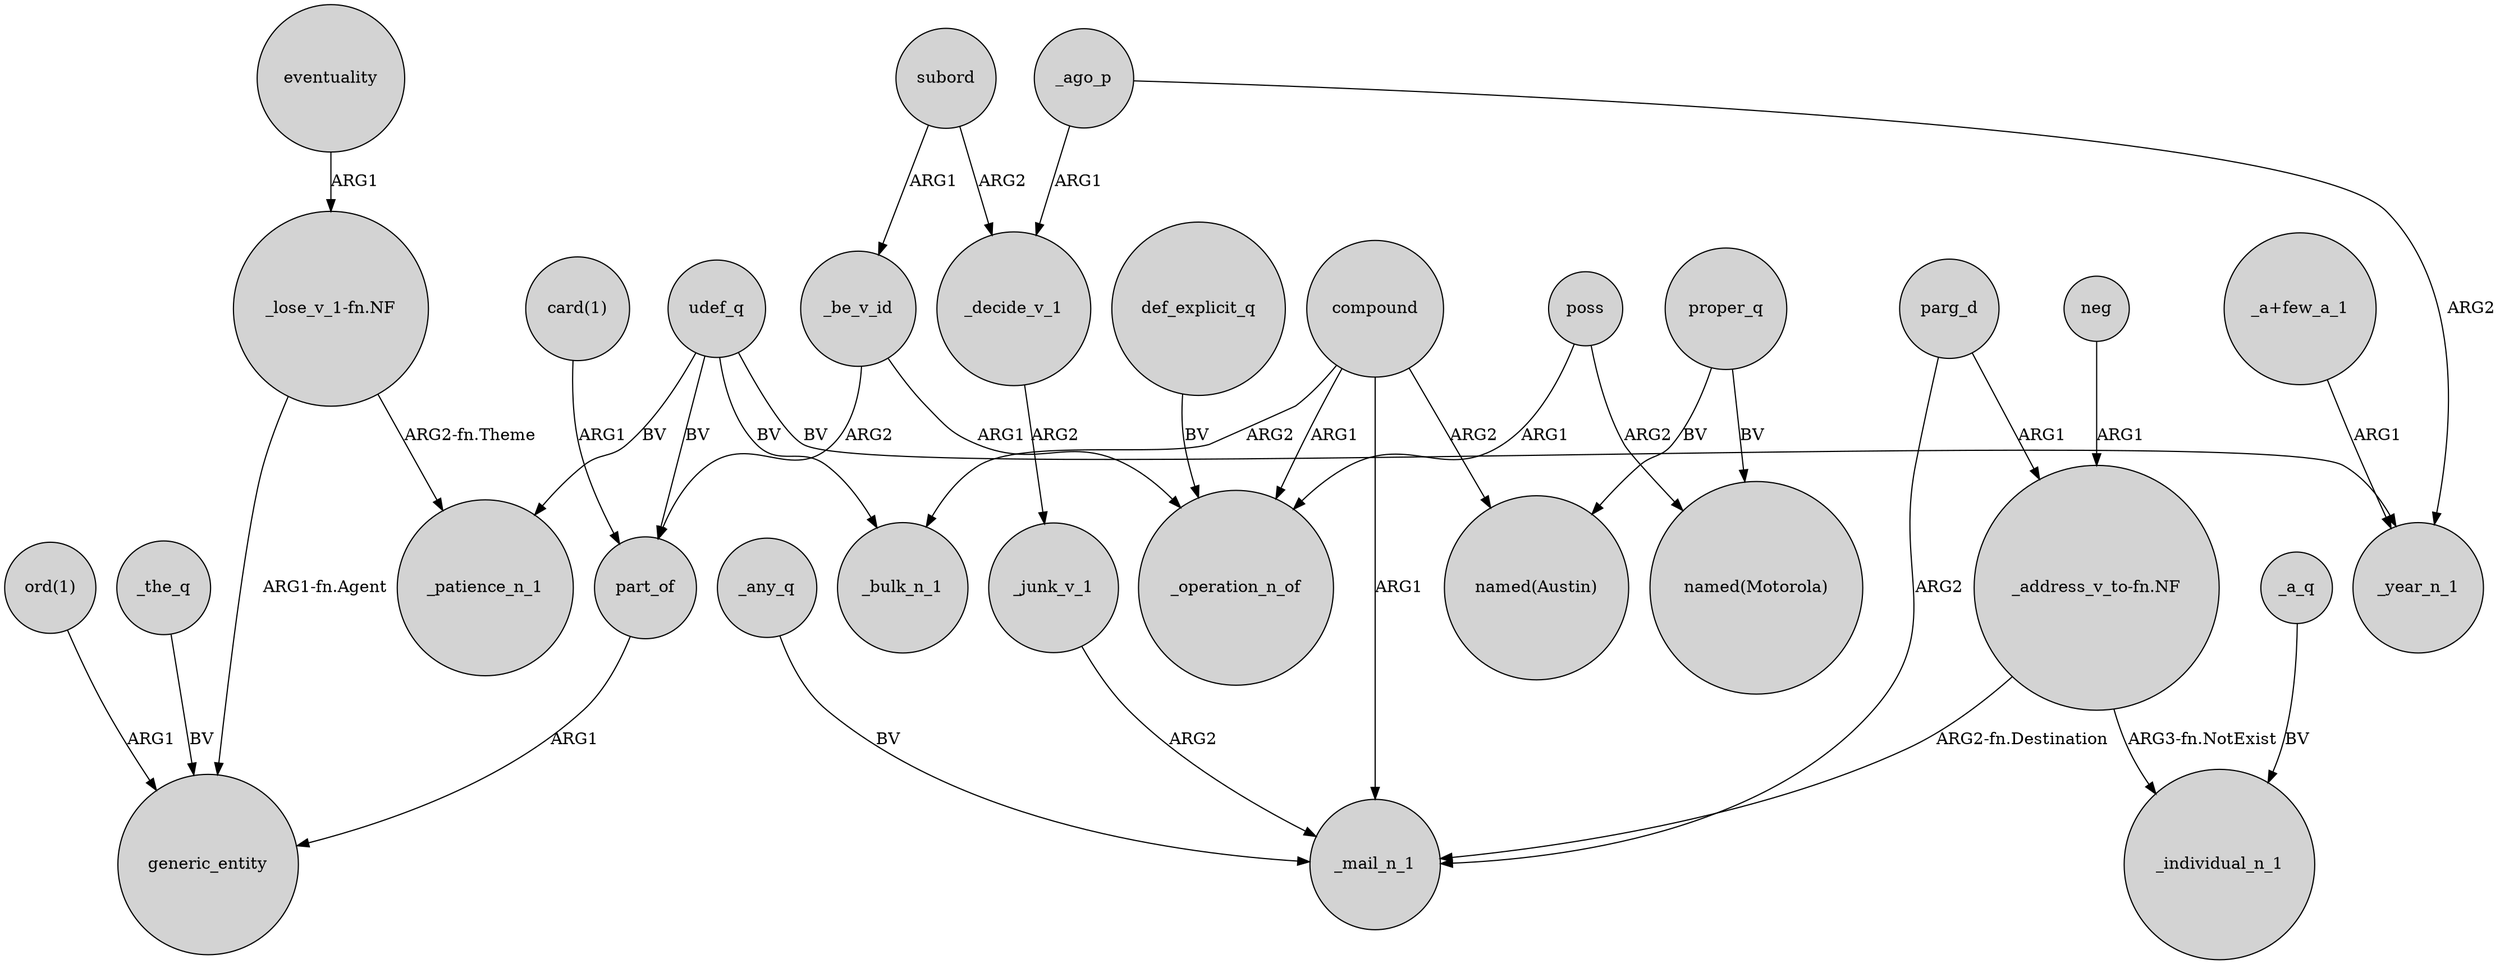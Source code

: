 digraph {
	node [shape=circle style=filled]
	"ord(1)" -> generic_entity [label=ARG1]
	_the_q -> generic_entity [label=BV]
	compound -> _operation_n_of [label=ARG1]
	subord -> _be_v_id [label=ARG1]
	udef_q -> part_of [label=BV]
	_a_q -> _individual_n_1 [label=BV]
	poss -> _operation_n_of [label=ARG1]
	proper_q -> "named(Motorola)" [label=BV]
	"_address_v_to-fn.NF" -> _individual_n_1 [label="ARG3-fn.NotExist"]
	parg_d -> "_address_v_to-fn.NF" [label=ARG1]
	udef_q -> _patience_n_1 [label=BV]
	"_a+few_a_1" -> _year_n_1 [label=ARG1]
	_junk_v_1 -> _mail_n_1 [label=ARG2]
	poss -> "named(Motorola)" [label=ARG2]
	part_of -> generic_entity [label=ARG1]
	udef_q -> _bulk_n_1 [label=BV]
	"_lose_v_1-fn.NF" -> _patience_n_1 [label="ARG2-fn.Theme"]
	_ago_p -> _year_n_1 [label=ARG2]
	def_explicit_q -> _operation_n_of [label=BV]
	compound -> _bulk_n_1 [label=ARG2]
	eventuality -> "_lose_v_1-fn.NF" [label=ARG1]
	"_address_v_to-fn.NF" -> _mail_n_1 [label="ARG2-fn.Destination"]
	compound -> "named(Austin)" [label=ARG2]
	_decide_v_1 -> _junk_v_1 [label=ARG2]
	neg -> "_address_v_to-fn.NF" [label=ARG1]
	"_lose_v_1-fn.NF" -> generic_entity [label="ARG1-fn.Agent"]
	proper_q -> "named(Austin)" [label=BV]
	"card(1)" -> part_of [label=ARG1]
	subord -> _decide_v_1 [label=ARG2]
	_be_v_id -> _operation_n_of [label=ARG1]
	compound -> _mail_n_1 [label=ARG1]
	udef_q -> _year_n_1 [label=BV]
	_be_v_id -> part_of [label=ARG2]
	_ago_p -> _decide_v_1 [label=ARG1]
	_any_q -> _mail_n_1 [label=BV]
	parg_d -> _mail_n_1 [label=ARG2]
}
